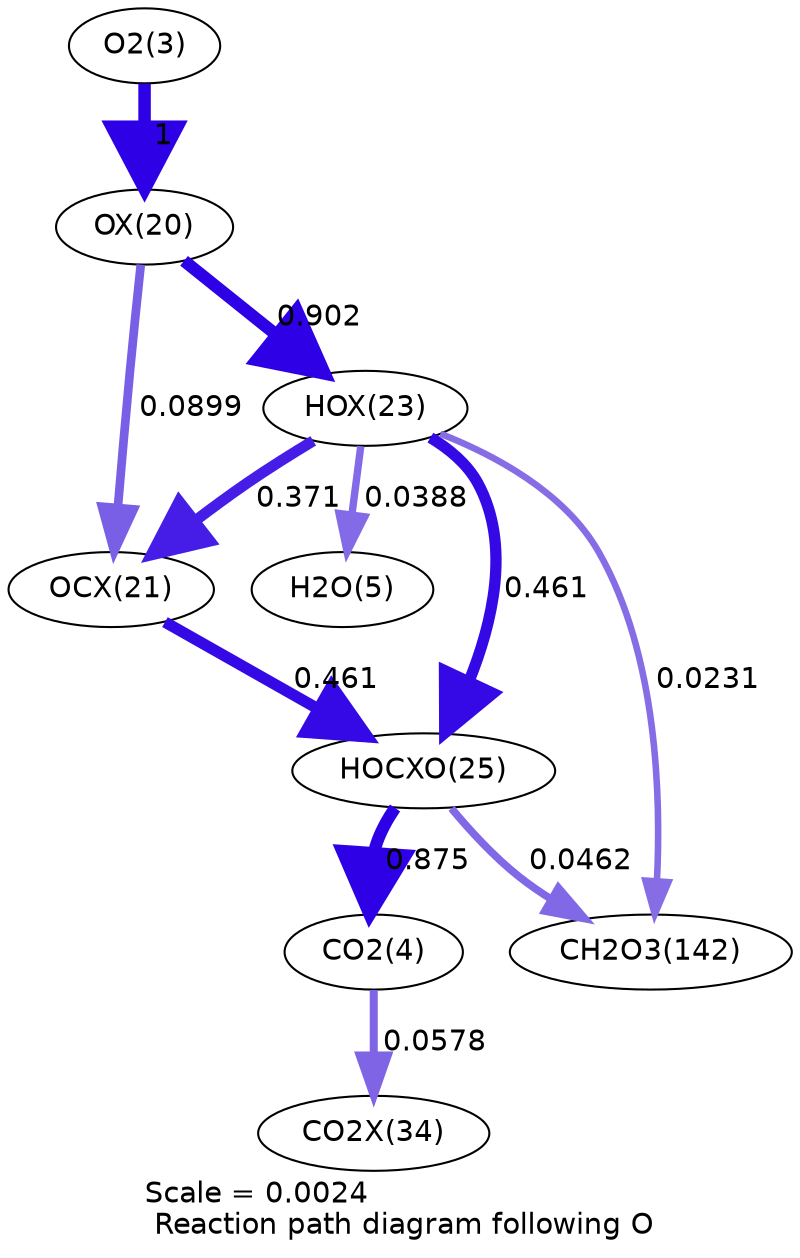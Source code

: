 digraph reaction_paths {
center=1;
s5 -> s25[fontname="Helvetica", penwidth=6, arrowsize=3, color="0.7, 1.5, 0.9"
, label=" 1"];
s25 -> s28[fontname="Helvetica", penwidth=5.92, arrowsize=2.96, color="0.7, 1.4, 0.9"
, label=" 0.902"];
s25 -> s26[fontname="Helvetica", penwidth=4.18, arrowsize=2.09, color="0.7, 0.59, 0.9"
, label=" 0.0899"];
s28 -> s7[fontname="Helvetica", penwidth=3.55, arrowsize=1.77, color="0.7, 0.539, 0.9"
, label=" 0.0388"];
s28 -> s26[fontname="Helvetica", penwidth=5.25, arrowsize=2.63, color="0.7, 0.871, 0.9"
, label=" 0.371"];
s28 -> s30[fontname="Helvetica", penwidth=5.42, arrowsize=2.71, color="0.7, 0.961, 0.9"
, label=" 0.461"];
s28 -> s21[fontname="Helvetica", penwidth=3.16, arrowsize=1.58, color="0.7, 0.523, 0.9"
, label=" 0.0231"];
s26 -> s30[fontname="Helvetica", penwidth=5.42, arrowsize=2.71, color="0.7, 0.961, 0.9"
, label=" 0.461"];
s30 -> s6[fontname="Helvetica", penwidth=5.9, arrowsize=2.95, color="0.7, 1.38, 0.9"
, label=" 0.875"];
s6 -> s34[fontname="Helvetica", penwidth=3.85, arrowsize=1.92, color="0.7, 0.558, 0.9"
, label=" 0.0578"];
s30 -> s21[fontname="Helvetica", penwidth=3.68, arrowsize=1.84, color="0.7, 0.546, 0.9"
, label=" 0.0462"];
s5 [ fontname="Helvetica", label="O2(3)"];
s6 [ fontname="Helvetica", label="CO2(4)"];
s7 [ fontname="Helvetica", label="H2O(5)"];
s21 [ fontname="Helvetica", label="CH2O3(142)"];
s25 [ fontname="Helvetica", label="OX(20)"];
s26 [ fontname="Helvetica", label="OCX(21)"];
s28 [ fontname="Helvetica", label="HOX(23)"];
s30 [ fontname="Helvetica", label="HOCXO(25)"];
s34 [ fontname="Helvetica", label="CO2X(34)"];
 label = "Scale = 0.0024\l Reaction path diagram following O";
 fontname = "Helvetica";
}
